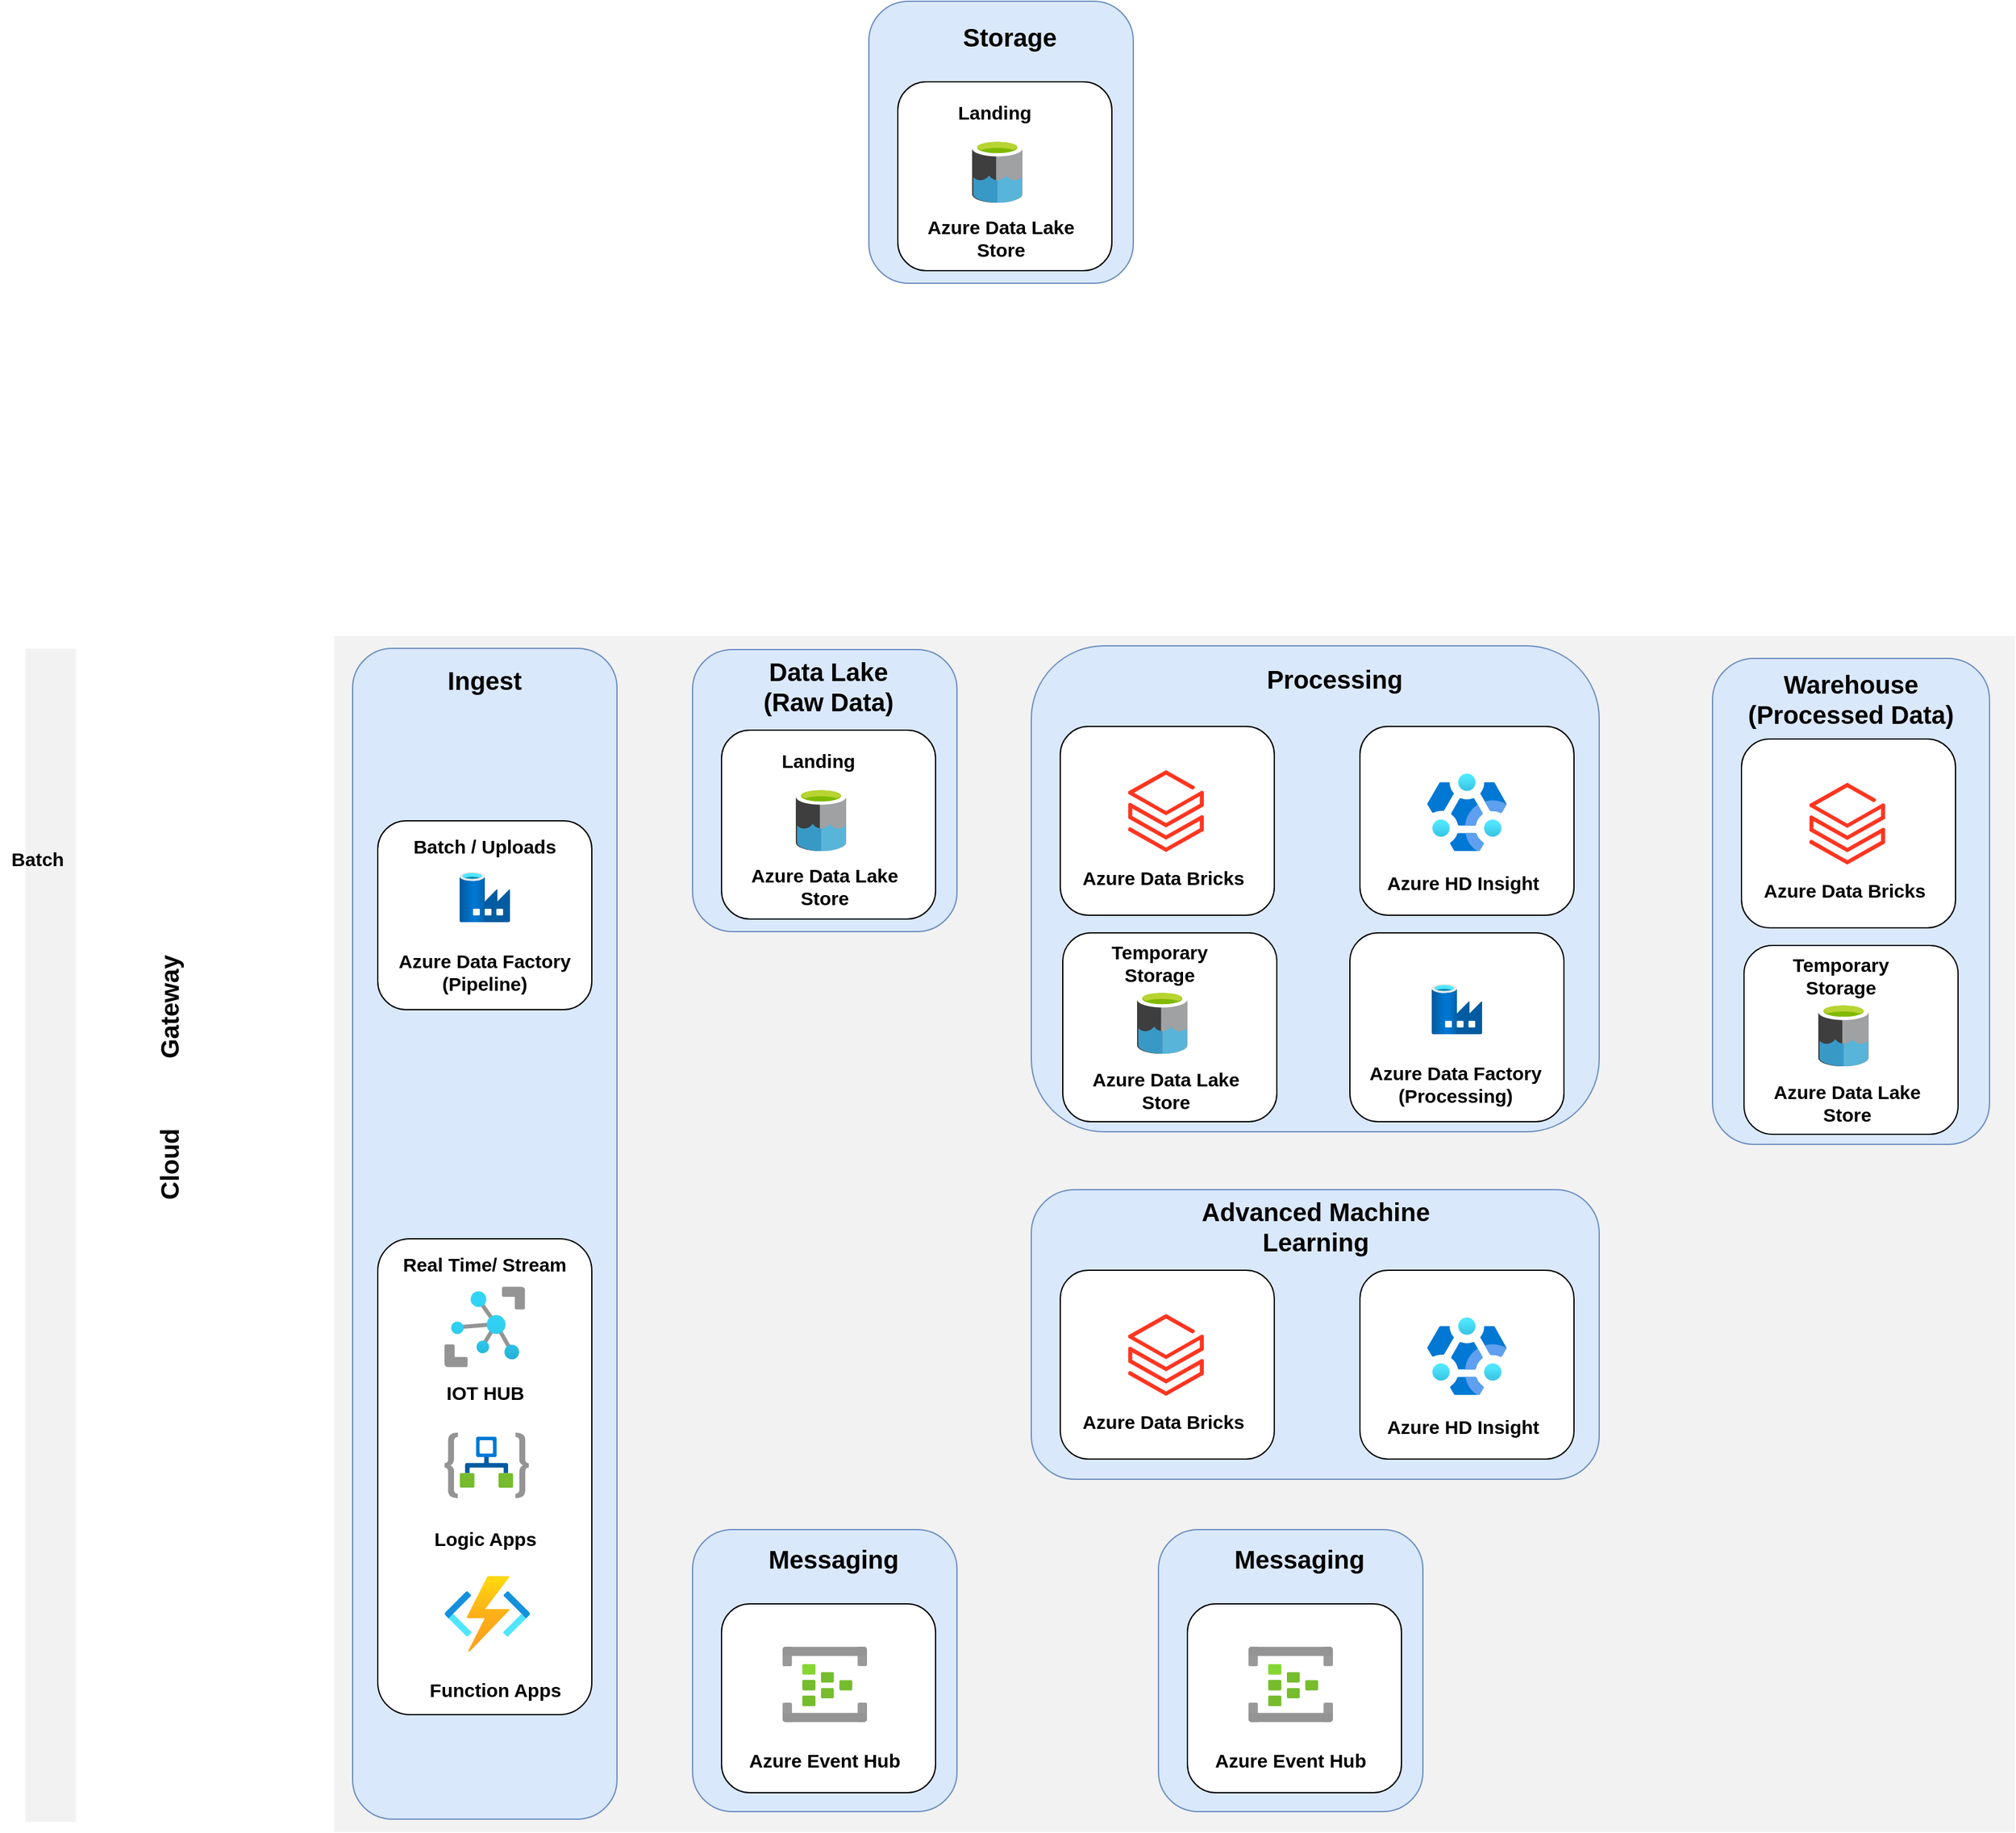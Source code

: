 <mxfile version="15.7.3" type="device"><diagram id="bWRJv7Sc2ITYajaDc3R6" name="Page-1"><mxGraphModel dx="2506" dy="2156" grid="1" gridSize="10" guides="1" tooltips="1" connect="1" arrows="1" fold="1" page="1" pageScale="1" pageWidth="850" pageHeight="1100" math="0" shadow="0"><root><mxCell id="0"/><mxCell id="1" parent="0"/><mxCell id="7p-zROJxYy3QNlr6s0Td-3" style="vsdxID=3;fillColor=#f2f2f2;gradientColor=none;shape=stencil(nZBLDoAgDERP0z3SIyjew0SURgSD+Lu9kMZoXLhwN9O+tukAlrNpJg1SzDH4QW/URgNYgZTkjA4UkwJUgGXng+6DX1zLfmoymdXo17xh5zmRJ6Q42BWCfc2oJfdAr+Yv+AP9Cb7OJ3H/2JG1HNGz/84klThPVCc=);strokeColor=none;strokeWidth=0;labelBackgroundColor=none;rounded=0;html=1;whiteSpace=wrap;" vertex="1" parent="1"><mxGeometry x="1295" y="520" width="1335" height="950" as="geometry"/></mxCell><mxCell id="7p-zROJxYy3QNlr6s0Td-46" value="" style="rounded=1;whiteSpace=wrap;html=1;fontSize=15;fillColor=#dae8fc;strokeColor=#6c8ebf;" vertex="1" parent="1"><mxGeometry x="1310" y="530" width="210" height="930" as="geometry"/></mxCell><mxCell id="7p-zROJxYy3QNlr6s0Td-2" style="vsdxID=3;fillColor=#f2f2f2;gradientColor=none;shape=stencil(nZBLDoAgDERP0z3SIyjew0SURgSD+Lu9kMZoXLhwN9O+tukAlrNpJg1SzDH4QW/URgNYgZTkjA4UkwJUgGXng+6DX1zLfmoymdXo17xh5zmRJ6Q42BWCfc2oJfdAr+Yv+AP9Cb7OJ3H/2JG1HNGz/84klThPVCc=);strokeColor=none;strokeWidth=0;labelBackgroundColor=none;rounded=0;html=1;whiteSpace=wrap;" vertex="1" parent="1"><mxGeometry x="1050" y="530" width="40" height="932" as="geometry"/></mxCell><mxCell id="7p-zROJxYy3QNlr6s0Td-5" value="&lt;font style=&quot;font-size: 15px&quot;&gt;&lt;b&gt;Batch&lt;/b&gt;&lt;/font&gt;" style="text;html=1;strokeColor=none;fillColor=none;align=center;verticalAlign=middle;whiteSpace=wrap;rounded=0;" vertex="1" parent="1"><mxGeometry x="1030" y="687.25" width="60" height="20" as="geometry"/></mxCell><mxCell id="7p-zROJxYy3QNlr6s0Td-7" value="&lt;font size=&quot;1&quot;&gt;&lt;b style=&quot;font-size: 20px&quot;&gt;Cloud&amp;nbsp; &amp;nbsp; &amp;nbsp; &amp;nbsp; &amp;nbsp; Gateway&lt;/b&gt;&lt;/font&gt;" style="text;html=1;strokeColor=none;fillColor=none;align=center;verticalAlign=middle;whiteSpace=wrap;rounded=0;rotation=270;" vertex="1" parent="1"><mxGeometry x="1060" y="861" width="207.5" height="20" as="geometry"/></mxCell><mxCell id="7p-zROJxYy3QNlr6s0Td-44" value="" style="group" vertex="1" connectable="0" parent="1"><mxGeometry x="1330" y="999" width="170" height="378" as="geometry"/></mxCell><mxCell id="7p-zROJxYy3QNlr6s0Td-34" value="" style="rounded=1;whiteSpace=wrap;html=1;fontSize=15;" vertex="1" parent="7p-zROJxYy3QNlr6s0Td-44"><mxGeometry width="170" height="378" as="geometry"/></mxCell><mxCell id="7p-zROJxYy3QNlr6s0Td-36" value="&lt;font style=&quot;font-size: 15px&quot;&gt;&lt;b&gt;IOT HUB&lt;/b&gt;&lt;/font&gt;" style="text;html=1;strokeColor=none;fillColor=none;align=center;verticalAlign=middle;whiteSpace=wrap;rounded=0;" vertex="1" parent="7p-zROJxYy3QNlr6s0Td-44"><mxGeometry x="38.75" y="112" width="92.5" height="20" as="geometry"/></mxCell><mxCell id="7p-zROJxYy3QNlr6s0Td-37" value="&lt;span style=&quot;font-size: 15px&quot;&gt;&lt;b&gt;Real Time/ Stream&lt;/b&gt;&lt;/span&gt;" style="text;html=1;strokeColor=none;fillColor=none;align=center;verticalAlign=middle;whiteSpace=wrap;rounded=0;" vertex="1" parent="7p-zROJxYy3QNlr6s0Td-44"><mxGeometry x="15" y="10" width="140" height="20" as="geometry"/></mxCell><mxCell id="7p-zROJxYy3QNlr6s0Td-38" value="&lt;span style=&quot;font-size: 15px&quot;&gt;&lt;b&gt;Logic Apps&lt;/b&gt;&lt;/span&gt;" style="text;html=1;strokeColor=none;fillColor=none;align=center;verticalAlign=middle;whiteSpace=wrap;rounded=0;" vertex="1" parent="7p-zROJxYy3QNlr6s0Td-44"><mxGeometry x="38.75" y="228" width="92.5" height="20" as="geometry"/></mxCell><mxCell id="7p-zROJxYy3QNlr6s0Td-39" value="" style="aspect=fixed;html=1;points=[];align=center;image;fontSize=12;image=img/lib/azure2/iot/IoT_Hub.svg;" vertex="1" parent="7p-zROJxYy3QNlr6s0Td-44"><mxGeometry x="53" y="38" width="64" height="64" as="geometry"/></mxCell><mxCell id="7p-zROJxYy3QNlr6s0Td-40" value="" style="aspect=fixed;html=1;points=[];align=center;image;fontSize=12;image=img/lib/azure2/iot/Logic_Apps.svg;" vertex="1" parent="7p-zROJxYy3QNlr6s0Td-44"><mxGeometry x="53" y="154" width="67" height="52" as="geometry"/></mxCell><mxCell id="7p-zROJxYy3QNlr6s0Td-41" value="" style="aspect=fixed;html=1;points=[];align=center;image;fontSize=12;image=img/lib/azure2/iot/Function_Apps.svg;" vertex="1" parent="7p-zROJxYy3QNlr6s0Td-44"><mxGeometry x="53" y="268" width="68" height="60" as="geometry"/></mxCell><mxCell id="7p-zROJxYy3QNlr6s0Td-42" value="&lt;font style=&quot;font-size: 15px&quot;&gt;&lt;b&gt;Function Apps&lt;/b&gt;&lt;/font&gt;" style="text;html=1;strokeColor=none;fillColor=none;align=center;verticalAlign=middle;whiteSpace=wrap;rounded=0;" vertex="1" parent="7p-zROJxYy3QNlr6s0Td-44"><mxGeometry x="38.75" y="348" width="109.25" height="20" as="geometry"/></mxCell><mxCell id="7p-zROJxYy3QNlr6s0Td-45" value="" style="group" vertex="1" connectable="0" parent="1"><mxGeometry x="1330" y="667" width="170" height="150" as="geometry"/></mxCell><mxCell id="7p-zROJxYy3QNlr6s0Td-8" value="" style="rounded=1;whiteSpace=wrap;html=1;fontSize=15;" vertex="1" parent="7p-zROJxYy3QNlr6s0Td-45"><mxGeometry width="170" height="150" as="geometry"/></mxCell><mxCell id="7p-zROJxYy3QNlr6s0Td-4" value="" style="aspect=fixed;html=1;points=[];align=center;image;fontSize=12;image=img/lib/azure2/databases/Data_Factory.svg;" vertex="1" parent="7p-zROJxYy3QNlr6s0Td-45"><mxGeometry x="65" y="40.5" width="40" height="40" as="geometry"/></mxCell><mxCell id="7p-zROJxYy3QNlr6s0Td-6" value="&lt;font style=&quot;font-size: 15px&quot;&gt;&lt;b&gt;Azure Data Factory (Pipeline)&lt;/b&gt;&lt;/font&gt;" style="text;html=1;strokeColor=none;fillColor=none;align=center;verticalAlign=middle;whiteSpace=wrap;rounded=0;" vertex="1" parent="7p-zROJxYy3QNlr6s0Td-45"><mxGeometry x="15" y="110" width="140" height="20" as="geometry"/></mxCell><mxCell id="7p-zROJxYy3QNlr6s0Td-31" value="&lt;span style=&quot;font-size: 15px&quot;&gt;&lt;b&gt;Batch / Uploads&lt;/b&gt;&lt;/span&gt;" style="text;html=1;strokeColor=none;fillColor=none;align=center;verticalAlign=middle;whiteSpace=wrap;rounded=0;" vertex="1" parent="7p-zROJxYy3QNlr6s0Td-45"><mxGeometry x="15" y="10" width="140" height="20" as="geometry"/></mxCell><mxCell id="7p-zROJxYy3QNlr6s0Td-47" value="&lt;font size=&quot;1&quot;&gt;&lt;b style=&quot;font-size: 20px&quot;&gt;Ingest&lt;/b&gt;&lt;/font&gt;" style="text;html=1;strokeColor=none;fillColor=none;align=center;verticalAlign=middle;whiteSpace=wrap;rounded=0;" vertex="1" parent="1"><mxGeometry x="1385" y="545" width="60" height="20" as="geometry"/></mxCell><mxCell id="7p-zROJxYy3QNlr6s0Td-88" value="" style="group" vertex="1" connectable="0" parent="1"><mxGeometry x="1740" y="80" width="190" height="164" as="geometry"/></mxCell><mxCell id="7p-zROJxYy3QNlr6s0Td-89" value="" style="rounded=1;whiteSpace=wrap;html=1;fontSize=15;fillColor=#dae8fc;strokeColor=#6c8ebf;" vertex="1" parent="7p-zROJxYy3QNlr6s0Td-88"><mxGeometry x="-20" y="-64" width="210" height="224" as="geometry"/></mxCell><mxCell id="7p-zROJxYy3QNlr6s0Td-90" value="" style="rounded=1;whiteSpace=wrap;html=1;fontSize=15;" vertex="1" parent="7p-zROJxYy3QNlr6s0Td-88"><mxGeometry x="3" width="170" height="150" as="geometry"/></mxCell><mxCell id="7p-zROJxYy3QNlr6s0Td-91" value="&lt;b&gt;&lt;font style=&quot;font-size: 15px&quot;&gt;Landing&lt;/font&gt;&lt;/b&gt;" style="text;html=1;strokeColor=none;fillColor=none;align=center;verticalAlign=middle;whiteSpace=wrap;rounded=0;" vertex="1" parent="7p-zROJxYy3QNlr6s0Td-88"><mxGeometry x="50" y="14" width="60" height="20" as="geometry"/></mxCell><mxCell id="7p-zROJxYy3QNlr6s0Td-92" style="vsdxID=11;fillColor=none;gradientColor=none;strokeColor=none;spacingTop=-3;spacingBottom=-3;spacingLeft=-3;spacingRight=-3;labelBackgroundColor=none;rounded=0;html=1;whiteSpace=wrap;" vertex="1" parent="7p-zROJxYy3QNlr6s0Td-88"><mxGeometry x="62" y="46.5" width="40" height="49.5" as="geometry"/></mxCell><mxCell id="7p-zROJxYy3QNlr6s0Td-93" style="vsdxID=12;fillColor=none;gradientColor=none;strokeColor=none;spacingTop=-3;spacingBottom=-3;spacingLeft=-3;spacingRight=-3;labelBackgroundColor=none;rounded=0;html=1;whiteSpace=wrap;" vertex="1" parent="7p-zROJxYy3QNlr6s0Td-92"><mxGeometry width="40.0" height="49.5" as="geometry"/></mxCell><mxCell id="7p-zROJxYy3QNlr6s0Td-94" style="vsdxID=13;fillColor=#3e3e3e;gradientColor=none;shape=stencil(nZHBDsIgDIafpteFUQ56nvM9FsccEWFhTOHthZRkc9GD3vp/fG2AAjbz2E0SOJu9szf5VL0fAU/AuTKjdMqnCrAFbAbr5NXZxfSUpy6bubrbR54QqI/lDs7iNp1J1Mp8FQ+iynGVL4ujsfW7XuIRKyYIBU5IiEoUFAuqWWkLuANxBz5ecbV/fM1/YirWXx2U1rSU7fl+CwnRBrF9AQ==);strokeColor=none;spacingTop=-3;spacingBottom=-3;spacingLeft=-3;spacingRight=-3;labelBackgroundColor=none;rounded=0;html=1;whiteSpace=wrap;" vertex="1" parent="7p-zROJxYy3QNlr6s0Td-93"><mxGeometry y="6.346" width="19.31" height="43.154" as="geometry"/></mxCell><mxCell id="7p-zROJxYy3QNlr6s0Td-95" style="vsdxID=14;fillColor=#a0a1a2;gradientColor=none;shape=stencil(nZHBDoMgDIafhiuBdjp3du49zMRJxsSgbvr2k5RkyoHDbu3f728oP8Ny7OpBMRDj5OxTfXQzdQyvDED3nXJ62iqGFcOytU49nJ37hvqh9qSvXvbtNyzkE94BYqVOCupvhBrd71DJszxF32dHmyWNs4yfMRjk0SEWiIQ1CBfgBQQGYyYIxYlDnninOB6VOOlPMPlNSXQrfkm02hgKcj+Pk9skSh2rLw==);strokeColor=none;spacingTop=-3;spacingBottom=-3;spacingLeft=-3;spacingRight=-3;labelBackgroundColor=none;rounded=0;html=1;whiteSpace=wrap;" vertex="1" parent="7p-zROJxYy3QNlr6s0Td-93"><mxGeometry x="19.31" y="6.346" width="20.69" height="43.154" as="geometry"/></mxCell><mxCell id="7p-zROJxYy3QNlr6s0Td-96" style="vsdxID=15;fillColor=#FFFFFF;gradientColor=none;shape=stencil(jVJdD4MgDPw1vBpsZ5jPzv0PM3GSOTGom/77QWqmsM+39nrl7kgZZn1ddJIB7wejL/KuyqFmeGAAqq2lUYOtGOYMs0obeTZ6bEvqu8IxXXXVN/fCRHsx524H+Ex9Qu2RuKfREDkO2QsgRJTuCJrgCYn9woJgbUJPhc/oEz7IAkRuuhVen1w0uC+5NYY+A/9JGuS0DkTqC1pol/qiP1J+FbSGk9gXDRKunw+vpjDkvE1pi/UQKtU0dEfbeXg4FqKjw/wB);strokeColor=none;spacingTop=-3;spacingBottom=-3;spacingLeft=-3;spacingRight=-3;labelBackgroundColor=none;rounded=0;html=1;whiteSpace=wrap;" vertex="1" parent="7p-zROJxYy3QNlr6s0Td-93"><mxGeometry width="40.0" height="12.692" as="geometry"/></mxCell><mxCell id="7p-zROJxYy3QNlr6s0Td-97" style="vsdxID=16;fillColor=#7fba00;gradientColor=none;shape=stencil(jVLRDoIwDPyavZLRRuc74n8YGbKIjAzQ8fduKZFtivGt1113d00ZFkNz7iUDPoxG3+RTVWPD8MgAVNdIo0ZXMSwZFrU28mr01FWE+7Nn+uquH/4HS3M5534G+Ex4R/BE3MtkiJyn7KUhRCYO1LLwbu3FwoJkzGKkwmeMCRuyABliLLx+uWjwWDI0hjED/0ma5HQOPA4FQ1Oxh62UPwXDtcUebLrFGT5NYcr5mtIV6yHUqm3pjsL39HBci44Oyxc=);strokeColor=none;spacingTop=-3;spacingBottom=-3;spacingLeft=-3;spacingRight=-3;labelBackgroundColor=none;rounded=0;html=1;whiteSpace=wrap;" vertex="1" parent="7p-zROJxYy3QNlr6s0Td-93"><mxGeometry x="4.138" y="1.269" width="31.724" height="8.885" as="geometry"/></mxCell><mxCell id="7p-zROJxYy3QNlr6s0Td-98" style="vsdxID=17;fillColor=#b8d432;gradientColor=none;shape=stencil(jVPLEsIgDPwargwkFdpz1f9wtNqO1TpYX39vaxh5afUWlk02GwjD8lyvThUDce5Nt69uzaavGc4ZQHOsK9P0Q8RwwbDcdqbame5y3ND5tBqZY3TormOFO+XlBVd6zALxIEQK8Tovib6+GOJLui4UR7QJ8l1DZATdISwiHhbQimtpORhzLKAkV9mUtsuwAGgeCWvt/FhIhLKzSHXSLUDiVoSCkU+vIwwJ/5qMLOoZx8hjFkr643+P1rWNfz2rLNJnzXiBoTJiMl2/vy8TdpQv4kr99Jx7jiDtD9Pf/Nn3ELhV2DZtS5vk38erM0C0drh4Ag==);strokeColor=none;spacingTop=-3;spacingBottom=-3;spacingLeft=-3;spacingRight=-3;labelBackgroundColor=none;rounded=0;html=1;whiteSpace=wrap;" vertex="1" parent="7p-zROJxYy3QNlr6s0Td-93"><mxGeometry x="4.138" y="1.269" width="31.724" height="6.346" as="geometry"/></mxCell><mxCell id="7p-zROJxYy3QNlr6s0Td-99" style="vsdxID=18;fillColor=none;gradientColor=none;strokeColor=none;spacingTop=-3;spacingBottom=-3;spacingLeft=-3;spacingRight=-3;labelBackgroundColor=none;rounded=0;html=1;whiteSpace=wrap;" vertex="1" parent="7p-zROJxYy3QNlr6s0Td-92"><mxGeometry x="1" y="27.923" width="40.0" height="21.577" as="geometry"/></mxCell><mxCell id="7p-zROJxYy3QNlr6s0Td-100" style="vsdxID=19;fillColor=#3999c6;gradientColor=none;shape=stencil(nVPbbsMgDP0aXi1jbuG56/6jWtMFLUsqmm7Z34/IVA1oSqS9mcOxj40PQh1u3enaCsLbFMeP9jucp06oF0EUhq6NYUqRUEehDpcxtu9xvA9nPl9PC3OJPsevpcLMeRJxySH8Kc+vTO7DsEV2gGZNf7tHLi6Z0GjwJqfIOgdnYsgRoM4seiiBzNCsGLIaDGVWhnBL21jwvtJeVc1CWoOlSnvVYRYiD8aV2ruzJ4LT+7ODUZU8gS/VsVQ2j7n+3FG5IduAtVtdYtlhY8DJ3Rfy6Tmq7Tytof5jpJKcgqdfL6Hv2e7r+9rfCeK/oY6/);strokeColor=none;spacingTop=-3;spacingBottom=-3;spacingLeft=-3;spacingRight=-3;labelBackgroundColor=none;rounded=0;html=1;whiteSpace=wrap;" vertex="1" parent="7p-zROJxYy3QNlr6s0Td-99"><mxGeometry width="19.31" height="21.577" as="geometry"/></mxCell><mxCell id="7p-zROJxYy3QNlr6s0Td-101" style="vsdxID=20;fillColor=#3999c6;gradientColor=none;shape=stencil(tZFBDsMgDARf47uxn5Cm/4gaUlAJRA5p098X5ENLrlVuu+wYWWvgbnXDYoFwzZIe9uXH7IAvQOSjs+JzUcA9cDclsXdJWxzVL0Mlq5rTs/6w6xzWCcK3OoPqr4oGH09Ab5voBqaFTUvjTm1Ox5zbnP9drIhvTZMPQVv+zY+1lic9Cfcf);strokeColor=none;spacingTop=-3;spacingBottom=-3;spacingLeft=-3;spacingRight=-3;labelBackgroundColor=none;rounded=0;html=1;whiteSpace=wrap;" vertex="1" parent="7p-zROJxYy3QNlr6s0Td-99"><mxGeometry x="19.31" y="21.577" as="geometry"/></mxCell><mxCell id="7p-zROJxYy3QNlr6s0Td-102" style="vsdxID=21;fillColor=#59b4d9;gradientColor=none;shape=stencil(lZFhDsIgDIVP078LtMk8wJz3WBwTIsLCmM7bC+mMk0Sj//r6vjblAdRMuhsVoJhi8Gd1M33UQHtANE6rYGKqgFqgZvBBnYKfXc967DKZq4u/5g0Lz4k8geLOSgrWB0atcRv0aX6Aj3PgxZLtuq7q3Togiw0LcoOoIloZLBl6v5B+OPGP13xFU/EKbDDWct5bvww4tfhzqH0A);strokeColor=none;spacingTop=-3;spacingBottom=-3;spacingLeft=-3;spacingRight=-3;labelBackgroundColor=none;rounded=0;html=1;whiteSpace=wrap;" vertex="1" parent="7p-zROJxYy3QNlr6s0Td-99"><mxGeometry x="19.31" y="21.577" height="1.269" as="geometry"/></mxCell><mxCell id="7p-zROJxYy3QNlr6s0Td-103" style="vsdxID=22;fillColor=#59b4d9;gradientColor=none;shape=stencil(nVNdb4MwDPw1ebWcOAnhuR//o1rpiEahSunG/v1gDgVStUJ9M8ddzj7ZgjbX8nAphMJrG5qv4scf21LQVijl67IIvu0rQTtBm1MTis/Q3Oojf18OA3Oozs338ELHOpuD04NK4S8jMgM0/8ieBR+3wArJBGMAKUpkqsFOMaQluEiKiESQ0aojhkgD5ZEVIXxlrTIwMrGevToaaXAy8bZg8qU3Ln0fxq58PcsJlxkhvkldE2ZUTPOMwDiNM5DJ5TQTJwLWgbXPm5z4sQ8w9KrPXN0DvPepQCfJOwWYJj9bDXrcuXXpr9jSvph2/OSrik9k/j+9iR7ie6LdHw==);strokeColor=none;spacingTop=-3;spacingBottom=-3;spacingLeft=-3;spacingRight=-3;labelBackgroundColor=none;rounded=0;html=1;whiteSpace=wrap;" vertex="1" parent="7p-zROJxYy3QNlr6s0Td-99"><mxGeometry x="19.31" width="19.31" height="21.577" as="geometry"/></mxCell><mxCell id="7p-zROJxYy3QNlr6s0Td-104" style="vsdxID=23;fillColor=#59b4d9;gradientColor=none;shape=stencil(pZJRDsIgDIZPwzvQeII577E4JkSEhTHdbj9IY2AEl6hvLf9X+lNKoJlkNwrC6eSdvYuX6r0kcCacKyOFUz5EBFoCzWCduDk7mx7zsYtkjB72GW9YsO5EYwmnK6aYXZC8zg5RVrAsh+nCC5nvZShkqLTSymSm9p4Y/crVG//oKwFQHKxQ7bg3l+gf4MOXJLg+4KT/PeGjbw9B2pZBaY3LluvldoUj3ExoNw==);strokeColor=none;spacingTop=-3;spacingBottom=-3;spacingLeft=-3;spacingRight=-3;labelBackgroundColor=none;rounded=0;html=1;whiteSpace=wrap;" vertex="1" parent="7p-zROJxYy3QNlr6s0Td-99"><mxGeometry x="19.31" y="2.538" height="17.769" as="geometry"/></mxCell><mxCell id="7p-zROJxYy3QNlr6s0Td-105" value="&lt;font style=&quot;font-size: 15px&quot;&gt;&lt;b&gt;Azure Data Lake Store&lt;/b&gt;&lt;/font&gt;" style="text;html=1;strokeColor=none;fillColor=none;align=center;verticalAlign=middle;whiteSpace=wrap;rounded=0;" vertex="1" parent="7p-zROJxYy3QNlr6s0Td-88"><mxGeometry x="5" y="114" width="160" height="20" as="geometry"/></mxCell><mxCell id="7p-zROJxYy3QNlr6s0Td-106" value="&lt;font size=&quot;1&quot;&gt;&lt;b style=&quot;font-size: 20px&quot;&gt;Storage&lt;/b&gt;&lt;/font&gt;" style="text;html=1;strokeColor=none;fillColor=none;align=center;verticalAlign=middle;whiteSpace=wrap;rounded=0;" vertex="1" parent="7p-zROJxYy3QNlr6s0Td-88"><mxGeometry x="62" y="-46" width="60" height="20" as="geometry"/></mxCell><mxCell id="7p-zROJxYy3QNlr6s0Td-126" value="" style="group" vertex="1" connectable="0" parent="1"><mxGeometry x="1580" y="1230" width="210" height="224" as="geometry"/></mxCell><mxCell id="7p-zROJxYy3QNlr6s0Td-69" value="" style="rounded=1;whiteSpace=wrap;html=1;fontSize=15;fillColor=#dae8fc;strokeColor=#6c8ebf;" vertex="1" parent="7p-zROJxYy3QNlr6s0Td-126"><mxGeometry width="210" height="224" as="geometry"/></mxCell><mxCell id="7p-zROJxYy3QNlr6s0Td-70" value="" style="rounded=1;whiteSpace=wrap;html=1;fontSize=15;" vertex="1" parent="7p-zROJxYy3QNlr6s0Td-126"><mxGeometry x="23" y="59" width="170" height="150" as="geometry"/></mxCell><mxCell id="7p-zROJxYy3QNlr6s0Td-85" value="&lt;font style=&quot;font-size: 15px&quot;&gt;&lt;b&gt;Azure Event Hub&lt;/b&gt;&lt;/font&gt;" style="text;html=1;strokeColor=none;fillColor=none;align=center;verticalAlign=middle;whiteSpace=wrap;rounded=0;" vertex="1" parent="7p-zROJxYy3QNlr6s0Td-126"><mxGeometry x="25" y="173" width="160" height="20" as="geometry"/></mxCell><mxCell id="7p-zROJxYy3QNlr6s0Td-86" value="&lt;font size=&quot;1&quot;&gt;&lt;b style=&quot;font-size: 20px&quot;&gt;Messaging&lt;/b&gt;&lt;/font&gt;" style="text;html=1;strokeColor=none;fillColor=none;align=center;verticalAlign=middle;whiteSpace=wrap;rounded=0;" vertex="1" parent="7p-zROJxYy3QNlr6s0Td-126"><mxGeometry x="82" y="13" width="60" height="20" as="geometry"/></mxCell><mxCell id="7p-zROJxYy3QNlr6s0Td-87" value="" style="aspect=fixed;html=1;points=[];align=center;image;fontSize=12;image=img/lib/azure2/analytics/Event_Hubs.svg;" vertex="1" parent="7p-zROJxYy3QNlr6s0Td-126"><mxGeometry x="71.5" y="93" width="67" height="60" as="geometry"/></mxCell><mxCell id="7p-zROJxYy3QNlr6s0Td-190" value="" style="group" vertex="1" connectable="0" parent="1"><mxGeometry x="1950" y="1230" width="210" height="224" as="geometry"/></mxCell><mxCell id="7p-zROJxYy3QNlr6s0Td-191" value="" style="rounded=1;whiteSpace=wrap;html=1;fontSize=15;fillColor=#dae8fc;strokeColor=#6c8ebf;" vertex="1" parent="7p-zROJxYy3QNlr6s0Td-190"><mxGeometry width="210" height="224" as="geometry"/></mxCell><mxCell id="7p-zROJxYy3QNlr6s0Td-192" value="" style="rounded=1;whiteSpace=wrap;html=1;fontSize=15;" vertex="1" parent="7p-zROJxYy3QNlr6s0Td-190"><mxGeometry x="23" y="59" width="170" height="150" as="geometry"/></mxCell><mxCell id="7p-zROJxYy3QNlr6s0Td-193" value="&lt;font style=&quot;font-size: 15px&quot;&gt;&lt;b&gt;Azure Event Hub&lt;/b&gt;&lt;/font&gt;" style="text;html=1;strokeColor=none;fillColor=none;align=center;verticalAlign=middle;whiteSpace=wrap;rounded=0;" vertex="1" parent="7p-zROJxYy3QNlr6s0Td-190"><mxGeometry x="25" y="173" width="160" height="20" as="geometry"/></mxCell><mxCell id="7p-zROJxYy3QNlr6s0Td-194" value="&lt;font size=&quot;1&quot;&gt;&lt;b style=&quot;font-size: 20px&quot;&gt;Messaging&lt;/b&gt;&lt;/font&gt;" style="text;html=1;strokeColor=none;fillColor=none;align=center;verticalAlign=middle;whiteSpace=wrap;rounded=0;" vertex="1" parent="7p-zROJxYy3QNlr6s0Td-190"><mxGeometry x="82" y="13" width="60" height="20" as="geometry"/></mxCell><mxCell id="7p-zROJxYy3QNlr6s0Td-195" value="" style="aspect=fixed;html=1;points=[];align=center;image;fontSize=12;image=img/lib/azure2/analytics/Event_Hubs.svg;" vertex="1" parent="7p-zROJxYy3QNlr6s0Td-190"><mxGeometry x="71.5" y="93" width="67" height="60" as="geometry"/></mxCell><mxCell id="7p-zROJxYy3QNlr6s0Td-224" value="" style="group" vertex="1" connectable="0" parent="1"><mxGeometry x="1849" y="960" width="451" height="230" as="geometry"/></mxCell><mxCell id="7p-zROJxYy3QNlr6s0Td-196" value="" style="rounded=1;whiteSpace=wrap;html=1;fontSize=15;fillColor=#dae8fc;strokeColor=#6c8ebf;" vertex="1" parent="7p-zROJxYy3QNlr6s0Td-224"><mxGeometry width="451" height="230" as="geometry"/></mxCell><mxCell id="7p-zROJxYy3QNlr6s0Td-197" value="" style="rounded=1;whiteSpace=wrap;html=1;fontSize=15;" vertex="1" parent="7p-zROJxYy3QNlr6s0Td-224"><mxGeometry x="23" y="64" width="170" height="150" as="geometry"/></mxCell><mxCell id="7p-zROJxYy3QNlr6s0Td-198" value="&lt;font style=&quot;font-size: 15px&quot;&gt;&lt;b&gt;Azure Data Bricks&lt;/b&gt;&lt;/font&gt;" style="text;html=1;strokeColor=none;fillColor=none;align=center;verticalAlign=middle;whiteSpace=wrap;rounded=0;" vertex="1" parent="7p-zROJxYy3QNlr6s0Td-224"><mxGeometry x="25" y="174" width="160" height="20" as="geometry"/></mxCell><mxCell id="7p-zROJxYy3QNlr6s0Td-199" value="&lt;font size=&quot;1&quot;&gt;&lt;b style=&quot;font-size: 20px&quot;&gt;Advanced Machine Learning&lt;/b&gt;&lt;/font&gt;" style="text;html=1;strokeColor=none;fillColor=none;align=center;verticalAlign=middle;whiteSpace=wrap;rounded=0;" vertex="1" parent="7p-zROJxYy3QNlr6s0Td-224"><mxGeometry x="110.75" y="19" width="229.5" height="20" as="geometry"/></mxCell><mxCell id="7p-zROJxYy3QNlr6s0Td-200" value="" style="rounded=1;whiteSpace=wrap;html=1;fontSize=15;" vertex="1" parent="7p-zROJxYy3QNlr6s0Td-224"><mxGeometry x="261" y="64" width="170" height="150" as="geometry"/></mxCell><mxCell id="7p-zROJxYy3QNlr6s0Td-201" value="&lt;font style=&quot;font-size: 15px&quot;&gt;&lt;b&gt;Azure HD Insight&lt;/b&gt;&lt;/font&gt;" style="text;html=1;strokeColor=none;fillColor=none;align=center;verticalAlign=middle;whiteSpace=wrap;rounded=0;" vertex="1" parent="7p-zROJxYy3QNlr6s0Td-224"><mxGeometry x="263" y="178" width="160" height="20" as="geometry"/></mxCell><mxCell id="7p-zROJxYy3QNlr6s0Td-218" value="" style="aspect=fixed;html=1;points=[];align=center;image;fontSize=12;image=img/lib/azure2/analytics/Azure_Databricks.svg;" vertex="1" parent="7p-zROJxYy3QNlr6s0Td-224"><mxGeometry x="77" y="97.25" width="60" height="68" as="geometry"/></mxCell><mxCell id="7p-zROJxYy3QNlr6s0Td-219" value="" style="aspect=fixed;html=1;points=[];align=center;image;fontSize=12;image=img/lib/azure2/analytics/HD_Insight_Clusters.svg;" vertex="1" parent="7p-zROJxYy3QNlr6s0Td-224"><mxGeometry x="314.5" y="101.25" width="63" height="62" as="geometry"/></mxCell><mxCell id="7p-zROJxYy3QNlr6s0Td-235" value="" style="group" vertex="1" connectable="0" parent="1"><mxGeometry x="1849" y="528" width="451" height="386" as="geometry"/></mxCell><mxCell id="7p-zROJxYy3QNlr6s0Td-108" value="" style="rounded=1;whiteSpace=wrap;html=1;fontSize=15;fillColor=#dae8fc;strokeColor=#6c8ebf;" vertex="1" parent="7p-zROJxYy3QNlr6s0Td-235"><mxGeometry width="451" height="386" as="geometry"/></mxCell><mxCell id="7p-zROJxYy3QNlr6s0Td-109" value="" style="rounded=1;whiteSpace=wrap;html=1;fontSize=15;" vertex="1" parent="7p-zROJxYy3QNlr6s0Td-235"><mxGeometry x="23" y="64" width="170" height="150" as="geometry"/></mxCell><mxCell id="7p-zROJxYy3QNlr6s0Td-124" value="&lt;font style=&quot;font-size: 15px&quot;&gt;&lt;b&gt;Azure Data Bricks&lt;/b&gt;&lt;/font&gt;" style="text;html=1;strokeColor=none;fillColor=none;align=center;verticalAlign=middle;whiteSpace=wrap;rounded=0;" vertex="1" parent="7p-zROJxYy3QNlr6s0Td-235"><mxGeometry x="25" y="174" width="160" height="20" as="geometry"/></mxCell><mxCell id="7p-zROJxYy3QNlr6s0Td-125" value="&lt;font size=&quot;1&quot;&gt;&lt;b style=&quot;font-size: 20px&quot;&gt;Processing&lt;/b&gt;&lt;/font&gt;" style="text;html=1;strokeColor=none;fillColor=none;align=center;verticalAlign=middle;whiteSpace=wrap;rounded=0;" vertex="1" parent="7p-zROJxYy3QNlr6s0Td-235"><mxGeometry x="210.5" y="16" width="60" height="20" as="geometry"/></mxCell><mxCell id="7p-zROJxYy3QNlr6s0Td-128" value="" style="rounded=1;whiteSpace=wrap;html=1;fontSize=15;" vertex="1" parent="7p-zROJxYy3QNlr6s0Td-235"><mxGeometry x="261" y="64" width="170" height="150" as="geometry"/></mxCell><mxCell id="7p-zROJxYy3QNlr6s0Td-143" value="&lt;font style=&quot;font-size: 15px&quot;&gt;&lt;b&gt;Azure HD Insight&lt;/b&gt;&lt;/font&gt;" style="text;html=1;strokeColor=none;fillColor=none;align=center;verticalAlign=middle;whiteSpace=wrap;rounded=0;" vertex="1" parent="7p-zROJxYy3QNlr6s0Td-235"><mxGeometry x="263" y="178" width="160" height="20" as="geometry"/></mxCell><mxCell id="7p-zROJxYy3QNlr6s0Td-160" value="" style="rounded=1;whiteSpace=wrap;html=1;fontSize=15;" vertex="1" parent="7p-zROJxYy3QNlr6s0Td-235"><mxGeometry x="25" y="228" width="170" height="150" as="geometry"/></mxCell><mxCell id="7p-zROJxYy3QNlr6s0Td-161" value="&lt;b&gt;&lt;font style=&quot;font-size: 15px&quot;&gt;Temporary Storage&lt;/font&gt;&lt;/b&gt;" style="text;html=1;strokeColor=none;fillColor=none;align=center;verticalAlign=middle;whiteSpace=wrap;rounded=0;" vertex="1" parent="7p-zROJxYy3QNlr6s0Td-235"><mxGeometry x="72" y="242" width="60" height="20" as="geometry"/></mxCell><mxCell id="7p-zROJxYy3QNlr6s0Td-162" style="vsdxID=11;fillColor=none;gradientColor=none;strokeColor=none;spacingTop=-3;spacingBottom=-3;spacingLeft=-3;spacingRight=-3;labelBackgroundColor=none;rounded=0;html=1;whiteSpace=wrap;" vertex="1" parent="7p-zROJxYy3QNlr6s0Td-235"><mxGeometry x="84" y="274.5" width="40" height="49.5" as="geometry"/></mxCell><mxCell id="7p-zROJxYy3QNlr6s0Td-163" style="vsdxID=12;fillColor=none;gradientColor=none;strokeColor=none;spacingTop=-3;spacingBottom=-3;spacingLeft=-3;spacingRight=-3;labelBackgroundColor=none;rounded=0;html=1;whiteSpace=wrap;" vertex="1" parent="7p-zROJxYy3QNlr6s0Td-162"><mxGeometry width="40.0" height="49.5" as="geometry"/></mxCell><mxCell id="7p-zROJxYy3QNlr6s0Td-164" style="vsdxID=13;fillColor=#3e3e3e;gradientColor=none;shape=stencil(nZHBDsIgDIafpteFUQ56nvM9FsccEWFhTOHthZRkc9GD3vp/fG2AAjbz2E0SOJu9szf5VL0fAU/AuTKjdMqnCrAFbAbr5NXZxfSUpy6bubrbR54QqI/lDs7iNp1J1Mp8FQ+iynGVL4ujsfW7XuIRKyYIBU5IiEoUFAuqWWkLuANxBz5ecbV/fM1/YirWXx2U1rSU7fl+CwnRBrF9AQ==);strokeColor=none;spacingTop=-3;spacingBottom=-3;spacingLeft=-3;spacingRight=-3;labelBackgroundColor=none;rounded=0;html=1;whiteSpace=wrap;" vertex="1" parent="7p-zROJxYy3QNlr6s0Td-163"><mxGeometry y="6.346" width="19.31" height="43.154" as="geometry"/></mxCell><mxCell id="7p-zROJxYy3QNlr6s0Td-165" style="vsdxID=14;fillColor=#a0a1a2;gradientColor=none;shape=stencil(nZHBDoMgDIafhiuBdjp3du49zMRJxsSgbvr2k5RkyoHDbu3f728oP8Ny7OpBMRDj5OxTfXQzdQyvDED3nXJ62iqGFcOytU49nJ37hvqh9qSvXvbtNyzkE94BYqVOCupvhBrd71DJszxF32dHmyWNs4yfMRjk0SEWiIQ1CBfgBQQGYyYIxYlDnninOB6VOOlPMPlNSXQrfkm02hgKcj+Pk9skSh2rLw==);strokeColor=none;spacingTop=-3;spacingBottom=-3;spacingLeft=-3;spacingRight=-3;labelBackgroundColor=none;rounded=0;html=1;whiteSpace=wrap;" vertex="1" parent="7p-zROJxYy3QNlr6s0Td-163"><mxGeometry x="19.31" y="6.346" width="20.69" height="43.154" as="geometry"/></mxCell><mxCell id="7p-zROJxYy3QNlr6s0Td-166" style="vsdxID=15;fillColor=#FFFFFF;gradientColor=none;shape=stencil(jVJdD4MgDPw1vBpsZ5jPzv0PM3GSOTGom/77QWqmsM+39nrl7kgZZn1ddJIB7wejL/KuyqFmeGAAqq2lUYOtGOYMs0obeTZ6bEvqu8IxXXXVN/fCRHsx524H+Ex9Qu2RuKfREDkO2QsgRJTuCJrgCYn9woJgbUJPhc/oEz7IAkRuuhVen1w0uC+5NYY+A/9JGuS0DkTqC1pol/qiP1J+FbSGk9gXDRKunw+vpjDkvE1pi/UQKtU0dEfbeXg4FqKjw/wB);strokeColor=none;spacingTop=-3;spacingBottom=-3;spacingLeft=-3;spacingRight=-3;labelBackgroundColor=none;rounded=0;html=1;whiteSpace=wrap;" vertex="1" parent="7p-zROJxYy3QNlr6s0Td-163"><mxGeometry width="40.0" height="12.692" as="geometry"/></mxCell><mxCell id="7p-zROJxYy3QNlr6s0Td-167" style="vsdxID=16;fillColor=#7fba00;gradientColor=none;shape=stencil(jVLRDoIwDPyavZLRRuc74n8YGbKIjAzQ8fduKZFtivGt1113d00ZFkNz7iUDPoxG3+RTVWPD8MgAVNdIo0ZXMSwZFrU28mr01FWE+7Nn+uquH/4HS3M5534G+Ex4R/BE3MtkiJyn7KUhRCYO1LLwbu3FwoJkzGKkwmeMCRuyABliLLx+uWjwWDI0hjED/0ma5HQOPA4FQ1Oxh62UPwXDtcUebLrFGT5NYcr5mtIV6yHUqm3pjsL39HBci44Oyxc=);strokeColor=none;spacingTop=-3;spacingBottom=-3;spacingLeft=-3;spacingRight=-3;labelBackgroundColor=none;rounded=0;html=1;whiteSpace=wrap;" vertex="1" parent="7p-zROJxYy3QNlr6s0Td-163"><mxGeometry x="4.138" y="1.269" width="31.724" height="8.885" as="geometry"/></mxCell><mxCell id="7p-zROJxYy3QNlr6s0Td-168" style="vsdxID=17;fillColor=#b8d432;gradientColor=none;shape=stencil(jVPLEsIgDPwargwkFdpz1f9wtNqO1TpYX39vaxh5afUWlk02GwjD8lyvThUDce5Nt69uzaavGc4ZQHOsK9P0Q8RwwbDcdqbame5y3ND5tBqZY3TormOFO+XlBVd6zALxIEQK8Tovib6+GOJLui4UR7QJ8l1DZATdISwiHhbQimtpORhzLKAkV9mUtsuwAGgeCWvt/FhIhLKzSHXSLUDiVoSCkU+vIwwJ/5qMLOoZx8hjFkr643+P1rWNfz2rLNJnzXiBoTJiMl2/vy8TdpQv4kr99Jx7jiDtD9Pf/Nn3ELhV2DZtS5vk38erM0C0drh4Ag==);strokeColor=none;spacingTop=-3;spacingBottom=-3;spacingLeft=-3;spacingRight=-3;labelBackgroundColor=none;rounded=0;html=1;whiteSpace=wrap;" vertex="1" parent="7p-zROJxYy3QNlr6s0Td-163"><mxGeometry x="4.138" y="1.269" width="31.724" height="6.346" as="geometry"/></mxCell><mxCell id="7p-zROJxYy3QNlr6s0Td-169" style="vsdxID=18;fillColor=none;gradientColor=none;strokeColor=none;spacingTop=-3;spacingBottom=-3;spacingLeft=-3;spacingRight=-3;labelBackgroundColor=none;rounded=0;html=1;whiteSpace=wrap;" vertex="1" parent="7p-zROJxYy3QNlr6s0Td-162"><mxGeometry x="1" y="27.923" width="40.0" height="21.577" as="geometry"/></mxCell><mxCell id="7p-zROJxYy3QNlr6s0Td-170" style="vsdxID=19;fillColor=#3999c6;gradientColor=none;shape=stencil(nVPbbsMgDP0aXi1jbuG56/6jWtMFLUsqmm7Z34/IVA1oSqS9mcOxj40PQh1u3enaCsLbFMeP9jucp06oF0EUhq6NYUqRUEehDpcxtu9xvA9nPl9PC3OJPsevpcLMeRJxySH8Kc+vTO7DsEV2gGZNf7tHLi6Z0GjwJqfIOgdnYsgRoM4seiiBzNCsGLIaDGVWhnBL21jwvtJeVc1CWoOlSnvVYRYiD8aV2ruzJ4LT+7ODUZU8gS/VsVQ2j7n+3FG5IduAtVtdYtlhY8DJ3Rfy6Tmq7Tytof5jpJKcgqdfL6Hv2e7r+9rfCeK/oY6/);strokeColor=none;spacingTop=-3;spacingBottom=-3;spacingLeft=-3;spacingRight=-3;labelBackgroundColor=none;rounded=0;html=1;whiteSpace=wrap;" vertex="1" parent="7p-zROJxYy3QNlr6s0Td-169"><mxGeometry width="19.31" height="21.577" as="geometry"/></mxCell><mxCell id="7p-zROJxYy3QNlr6s0Td-171" style="vsdxID=20;fillColor=#3999c6;gradientColor=none;shape=stencil(tZFBDsMgDARf47uxn5Cm/4gaUlAJRA5p098X5ENLrlVuu+wYWWvgbnXDYoFwzZIe9uXH7IAvQOSjs+JzUcA9cDclsXdJWxzVL0Mlq5rTs/6w6xzWCcK3OoPqr4oGH09Ab5voBqaFTUvjTm1Ox5zbnP9drIhvTZMPQVv+zY+1lic9Cfcf);strokeColor=none;spacingTop=-3;spacingBottom=-3;spacingLeft=-3;spacingRight=-3;labelBackgroundColor=none;rounded=0;html=1;whiteSpace=wrap;" vertex="1" parent="7p-zROJxYy3QNlr6s0Td-169"><mxGeometry x="19.31" y="21.577" as="geometry"/></mxCell><mxCell id="7p-zROJxYy3QNlr6s0Td-172" style="vsdxID=21;fillColor=#59b4d9;gradientColor=none;shape=stencil(lZFhDsIgDIVP078LtMk8wJz3WBwTIsLCmM7bC+mMk0Sj//r6vjblAdRMuhsVoJhi8Gd1M33UQHtANE6rYGKqgFqgZvBBnYKfXc967DKZq4u/5g0Lz4k8geLOSgrWB0atcRv0aX6Aj3PgxZLtuq7q3Togiw0LcoOoIloZLBl6v5B+OPGP13xFU/EKbDDWct5bvww4tfhzqH0A);strokeColor=none;spacingTop=-3;spacingBottom=-3;spacingLeft=-3;spacingRight=-3;labelBackgroundColor=none;rounded=0;html=1;whiteSpace=wrap;" vertex="1" parent="7p-zROJxYy3QNlr6s0Td-169"><mxGeometry x="19.31" y="21.577" height="1.269" as="geometry"/></mxCell><mxCell id="7p-zROJxYy3QNlr6s0Td-173" style="vsdxID=22;fillColor=#59b4d9;gradientColor=none;shape=stencil(nVNdb4MwDPw1ebWcOAnhuR//o1rpiEahSunG/v1gDgVStUJ9M8ddzj7ZgjbX8nAphMJrG5qv4scf21LQVijl67IIvu0rQTtBm1MTis/Q3Oojf18OA3Oozs338ELHOpuD04NK4S8jMgM0/8ieBR+3wArJBGMAKUpkqsFOMaQluEiKiESQ0aojhkgD5ZEVIXxlrTIwMrGevToaaXAy8bZg8qU3Ln0fxq58PcsJlxkhvkldE2ZUTPOMwDiNM5DJ5TQTJwLWgbXPm5z4sQ8w9KrPXN0DvPepQCfJOwWYJj9bDXrcuXXpr9jSvph2/OSrik9k/j+9iR7ie6LdHw==);strokeColor=none;spacingTop=-3;spacingBottom=-3;spacingLeft=-3;spacingRight=-3;labelBackgroundColor=none;rounded=0;html=1;whiteSpace=wrap;" vertex="1" parent="7p-zROJxYy3QNlr6s0Td-169"><mxGeometry x="19.31" width="19.31" height="21.577" as="geometry"/></mxCell><mxCell id="7p-zROJxYy3QNlr6s0Td-174" style="vsdxID=23;fillColor=#59b4d9;gradientColor=none;shape=stencil(pZJRDsIgDIZPwzvQeII577E4JkSEhTHdbj9IY2AEl6hvLf9X+lNKoJlkNwrC6eSdvYuX6r0kcCacKyOFUz5EBFoCzWCduDk7mx7zsYtkjB72GW9YsO5EYwmnK6aYXZC8zg5RVrAsh+nCC5nvZShkqLTSymSm9p4Y/crVG//oKwFQHKxQ7bg3l+gf4MOXJLg+4KT/PeGjbw9B2pZBaY3LluvldoUj3ExoNw==);strokeColor=none;spacingTop=-3;spacingBottom=-3;spacingLeft=-3;spacingRight=-3;labelBackgroundColor=none;rounded=0;html=1;whiteSpace=wrap;" vertex="1" parent="7p-zROJxYy3QNlr6s0Td-169"><mxGeometry x="19.31" y="2.538" height="17.769" as="geometry"/></mxCell><mxCell id="7p-zROJxYy3QNlr6s0Td-175" value="&lt;font style=&quot;font-size: 15px&quot;&gt;&lt;b&gt;Azure Data Lake Store&lt;/b&gt;&lt;/font&gt;" style="text;html=1;strokeColor=none;fillColor=none;align=center;verticalAlign=middle;whiteSpace=wrap;rounded=0;" vertex="1" parent="7p-zROJxYy3QNlr6s0Td-235"><mxGeometry x="27" y="343" width="160" height="20" as="geometry"/></mxCell><mxCell id="7p-zROJxYy3QNlr6s0Td-176" value="" style="aspect=fixed;html=1;points=[];align=center;image;fontSize=12;image=img/lib/azure2/analytics/Azure_Databricks.svg;" vertex="1" parent="7p-zROJxYy3QNlr6s0Td-235"><mxGeometry x="77" y="97.25" width="60" height="68" as="geometry"/></mxCell><mxCell id="7p-zROJxYy3QNlr6s0Td-177" value="" style="aspect=fixed;html=1;points=[];align=center;image;fontSize=12;image=img/lib/azure2/analytics/HD_Insight_Clusters.svg;" vertex="1" parent="7p-zROJxYy3QNlr6s0Td-235"><mxGeometry x="314.5" y="101.25" width="63" height="62" as="geometry"/></mxCell><mxCell id="7p-zROJxYy3QNlr6s0Td-187" value="" style="rounded=1;whiteSpace=wrap;html=1;fontSize=15;" vertex="1" parent="7p-zROJxYy3QNlr6s0Td-235"><mxGeometry x="253" y="228" width="170" height="150" as="geometry"/></mxCell><mxCell id="7p-zROJxYy3QNlr6s0Td-188" value="" style="aspect=fixed;html=1;points=[];align=center;image;fontSize=12;image=img/lib/azure2/databases/Data_Factory.svg;" vertex="1" parent="7p-zROJxYy3QNlr6s0Td-235"><mxGeometry x="318" y="268.5" width="40" height="40" as="geometry"/></mxCell><mxCell id="7p-zROJxYy3QNlr6s0Td-189" value="&lt;font style=&quot;font-size: 15px&quot;&gt;&lt;b&gt;Azure Data Factory (Processing)&lt;/b&gt;&lt;/font&gt;" style="text;html=1;strokeColor=none;fillColor=none;align=center;verticalAlign=middle;whiteSpace=wrap;rounded=0;" vertex="1" parent="7p-zROJxYy3QNlr6s0Td-235"><mxGeometry x="267" y="338" width="140" height="20" as="geometry"/></mxCell><mxCell id="7p-zROJxYy3QNlr6s0Td-237" value="" style="rounded=1;whiteSpace=wrap;html=1;fontSize=15;fillColor=#dae8fc;strokeColor=#6c8ebf;" vertex="1" parent="1"><mxGeometry x="2390" y="538" width="220" height="386" as="geometry"/></mxCell><mxCell id="7p-zROJxYy3QNlr6s0Td-238" value="" style="rounded=1;whiteSpace=wrap;html=1;fontSize=15;" vertex="1" parent="1"><mxGeometry x="2413" y="602" width="170" height="150" as="geometry"/></mxCell><mxCell id="7p-zROJxYy3QNlr6s0Td-239" value="&lt;font style=&quot;font-size: 15px&quot;&gt;&lt;b&gt;Azure Data Bricks&lt;/b&gt;&lt;/font&gt;" style="text;html=1;strokeColor=none;fillColor=none;align=center;verticalAlign=middle;whiteSpace=wrap;rounded=0;" vertex="1" parent="1"><mxGeometry x="2415" y="712" width="160" height="20" as="geometry"/></mxCell><mxCell id="7p-zROJxYy3QNlr6s0Td-240" value="&lt;font size=&quot;1&quot;&gt;&lt;b style=&quot;font-size: 20px&quot;&gt;Warehouse (Processed Data)&lt;/b&gt;&lt;/font&gt;" style="text;html=1;strokeColor=none;fillColor=none;align=center;verticalAlign=middle;whiteSpace=wrap;rounded=0;" vertex="1" parent="1"><mxGeometry x="2405" y="560" width="190" height="20" as="geometry"/></mxCell><mxCell id="7p-zROJxYy3QNlr6s0Td-243" value="" style="rounded=1;whiteSpace=wrap;html=1;fontSize=15;" vertex="1" parent="1"><mxGeometry x="2415" y="766" width="170" height="150" as="geometry"/></mxCell><mxCell id="7p-zROJxYy3QNlr6s0Td-244" value="&lt;b&gt;&lt;font style=&quot;font-size: 15px&quot;&gt;Temporary Storage&lt;/font&gt;&lt;/b&gt;" style="text;html=1;strokeColor=none;fillColor=none;align=center;verticalAlign=middle;whiteSpace=wrap;rounded=0;" vertex="1" parent="1"><mxGeometry x="2462" y="780" width="60" height="20" as="geometry"/></mxCell><mxCell id="7p-zROJxYy3QNlr6s0Td-245" style="vsdxID=11;fillColor=none;gradientColor=none;strokeColor=none;spacingTop=-3;spacingBottom=-3;spacingLeft=-3;spacingRight=-3;labelBackgroundColor=none;rounded=0;html=1;whiteSpace=wrap;" vertex="1" parent="1"><mxGeometry x="2474" y="812.5" width="40" height="49.5" as="geometry"/></mxCell><mxCell id="7p-zROJxYy3QNlr6s0Td-246" style="vsdxID=12;fillColor=none;gradientColor=none;strokeColor=none;spacingTop=-3;spacingBottom=-3;spacingLeft=-3;spacingRight=-3;labelBackgroundColor=none;rounded=0;html=1;whiteSpace=wrap;" vertex="1" parent="7p-zROJxYy3QNlr6s0Td-245"><mxGeometry width="40.0" height="49.5" as="geometry"/></mxCell><mxCell id="7p-zROJxYy3QNlr6s0Td-247" style="vsdxID=13;fillColor=#3e3e3e;gradientColor=none;shape=stencil(nZHBDsIgDIafpteFUQ56nvM9FsccEWFhTOHthZRkc9GD3vp/fG2AAjbz2E0SOJu9szf5VL0fAU/AuTKjdMqnCrAFbAbr5NXZxfSUpy6bubrbR54QqI/lDs7iNp1J1Mp8FQ+iynGVL4ujsfW7XuIRKyYIBU5IiEoUFAuqWWkLuANxBz5ecbV/fM1/YirWXx2U1rSU7fl+CwnRBrF9AQ==);strokeColor=none;spacingTop=-3;spacingBottom=-3;spacingLeft=-3;spacingRight=-3;labelBackgroundColor=none;rounded=0;html=1;whiteSpace=wrap;" vertex="1" parent="7p-zROJxYy3QNlr6s0Td-246"><mxGeometry y="6.346" width="19.31" height="43.154" as="geometry"/></mxCell><mxCell id="7p-zROJxYy3QNlr6s0Td-248" style="vsdxID=14;fillColor=#a0a1a2;gradientColor=none;shape=stencil(nZHBDoMgDIafhiuBdjp3du49zMRJxsSgbvr2k5RkyoHDbu3f728oP8Ny7OpBMRDj5OxTfXQzdQyvDED3nXJ62iqGFcOytU49nJ37hvqh9qSvXvbtNyzkE94BYqVOCupvhBrd71DJszxF32dHmyWNs4yfMRjk0SEWiIQ1CBfgBQQGYyYIxYlDnninOB6VOOlPMPlNSXQrfkm02hgKcj+Pk9skSh2rLw==);strokeColor=none;spacingTop=-3;spacingBottom=-3;spacingLeft=-3;spacingRight=-3;labelBackgroundColor=none;rounded=0;html=1;whiteSpace=wrap;" vertex="1" parent="7p-zROJxYy3QNlr6s0Td-246"><mxGeometry x="19.31" y="6.346" width="20.69" height="43.154" as="geometry"/></mxCell><mxCell id="7p-zROJxYy3QNlr6s0Td-249" style="vsdxID=15;fillColor=#FFFFFF;gradientColor=none;shape=stencil(jVJdD4MgDPw1vBpsZ5jPzv0PM3GSOTGom/77QWqmsM+39nrl7kgZZn1ddJIB7wejL/KuyqFmeGAAqq2lUYOtGOYMs0obeTZ6bEvqu8IxXXXVN/fCRHsx524H+Ex9Qu2RuKfREDkO2QsgRJTuCJrgCYn9woJgbUJPhc/oEz7IAkRuuhVen1w0uC+5NYY+A/9JGuS0DkTqC1pol/qiP1J+FbSGk9gXDRKunw+vpjDkvE1pi/UQKtU0dEfbeXg4FqKjw/wB);strokeColor=none;spacingTop=-3;spacingBottom=-3;spacingLeft=-3;spacingRight=-3;labelBackgroundColor=none;rounded=0;html=1;whiteSpace=wrap;" vertex="1" parent="7p-zROJxYy3QNlr6s0Td-246"><mxGeometry width="40.0" height="12.692" as="geometry"/></mxCell><mxCell id="7p-zROJxYy3QNlr6s0Td-250" style="vsdxID=16;fillColor=#7fba00;gradientColor=none;shape=stencil(jVLRDoIwDPyavZLRRuc74n8YGbKIjAzQ8fduKZFtivGt1113d00ZFkNz7iUDPoxG3+RTVWPD8MgAVNdIo0ZXMSwZFrU28mr01FWE+7Nn+uquH/4HS3M5534G+Ex4R/BE3MtkiJyn7KUhRCYO1LLwbu3FwoJkzGKkwmeMCRuyABliLLx+uWjwWDI0hjED/0ma5HQOPA4FQ1Oxh62UPwXDtcUebLrFGT5NYcr5mtIV6yHUqm3pjsL39HBci44Oyxc=);strokeColor=none;spacingTop=-3;spacingBottom=-3;spacingLeft=-3;spacingRight=-3;labelBackgroundColor=none;rounded=0;html=1;whiteSpace=wrap;" vertex="1" parent="7p-zROJxYy3QNlr6s0Td-246"><mxGeometry x="4.138" y="1.269" width="31.724" height="8.885" as="geometry"/></mxCell><mxCell id="7p-zROJxYy3QNlr6s0Td-251" style="vsdxID=17;fillColor=#b8d432;gradientColor=none;shape=stencil(jVPLEsIgDPwargwkFdpz1f9wtNqO1TpYX39vaxh5afUWlk02GwjD8lyvThUDce5Nt69uzaavGc4ZQHOsK9P0Q8RwwbDcdqbame5y3ND5tBqZY3TormOFO+XlBVd6zALxIEQK8Tovib6+GOJLui4UR7QJ8l1DZATdISwiHhbQimtpORhzLKAkV9mUtsuwAGgeCWvt/FhIhLKzSHXSLUDiVoSCkU+vIwwJ/5qMLOoZx8hjFkr643+P1rWNfz2rLNJnzXiBoTJiMl2/vy8TdpQv4kr99Jx7jiDtD9Pf/Nn3ELhV2DZtS5vk38erM0C0drh4Ag==);strokeColor=none;spacingTop=-3;spacingBottom=-3;spacingLeft=-3;spacingRight=-3;labelBackgroundColor=none;rounded=0;html=1;whiteSpace=wrap;" vertex="1" parent="7p-zROJxYy3QNlr6s0Td-246"><mxGeometry x="4.138" y="1.269" width="31.724" height="6.346" as="geometry"/></mxCell><mxCell id="7p-zROJxYy3QNlr6s0Td-252" style="vsdxID=18;fillColor=none;gradientColor=none;strokeColor=none;spacingTop=-3;spacingBottom=-3;spacingLeft=-3;spacingRight=-3;labelBackgroundColor=none;rounded=0;html=1;whiteSpace=wrap;" vertex="1" parent="7p-zROJxYy3QNlr6s0Td-245"><mxGeometry x="1" y="27.923" width="40.0" height="21.577" as="geometry"/></mxCell><mxCell id="7p-zROJxYy3QNlr6s0Td-253" style="vsdxID=19;fillColor=#3999c6;gradientColor=none;shape=stencil(nVPbbsMgDP0aXi1jbuG56/6jWtMFLUsqmm7Z34/IVA1oSqS9mcOxj40PQh1u3enaCsLbFMeP9jucp06oF0EUhq6NYUqRUEehDpcxtu9xvA9nPl9PC3OJPsevpcLMeRJxySH8Kc+vTO7DsEV2gGZNf7tHLi6Z0GjwJqfIOgdnYsgRoM4seiiBzNCsGLIaDGVWhnBL21jwvtJeVc1CWoOlSnvVYRYiD8aV2ruzJ4LT+7ODUZU8gS/VsVQ2j7n+3FG5IduAtVtdYtlhY8DJ3Rfy6Tmq7Tytof5jpJKcgqdfL6Hv2e7r+9rfCeK/oY6/);strokeColor=none;spacingTop=-3;spacingBottom=-3;spacingLeft=-3;spacingRight=-3;labelBackgroundColor=none;rounded=0;html=1;whiteSpace=wrap;" vertex="1" parent="7p-zROJxYy3QNlr6s0Td-252"><mxGeometry width="19.31" height="21.577" as="geometry"/></mxCell><mxCell id="7p-zROJxYy3QNlr6s0Td-254" style="vsdxID=20;fillColor=#3999c6;gradientColor=none;shape=stencil(tZFBDsMgDARf47uxn5Cm/4gaUlAJRA5p098X5ENLrlVuu+wYWWvgbnXDYoFwzZIe9uXH7IAvQOSjs+JzUcA9cDclsXdJWxzVL0Mlq5rTs/6w6xzWCcK3OoPqr4oGH09Ab5voBqaFTUvjTm1Ox5zbnP9drIhvTZMPQVv+zY+1lic9Cfcf);strokeColor=none;spacingTop=-3;spacingBottom=-3;spacingLeft=-3;spacingRight=-3;labelBackgroundColor=none;rounded=0;html=1;whiteSpace=wrap;" vertex="1" parent="7p-zROJxYy3QNlr6s0Td-252"><mxGeometry x="19.31" y="21.577" as="geometry"/></mxCell><mxCell id="7p-zROJxYy3QNlr6s0Td-255" style="vsdxID=21;fillColor=#59b4d9;gradientColor=none;shape=stencil(lZFhDsIgDIVP078LtMk8wJz3WBwTIsLCmM7bC+mMk0Sj//r6vjblAdRMuhsVoJhi8Gd1M33UQHtANE6rYGKqgFqgZvBBnYKfXc967DKZq4u/5g0Lz4k8geLOSgrWB0atcRv0aX6Aj3PgxZLtuq7q3Togiw0LcoOoIloZLBl6v5B+OPGP13xFU/EKbDDWct5bvww4tfhzqH0A);strokeColor=none;spacingTop=-3;spacingBottom=-3;spacingLeft=-3;spacingRight=-3;labelBackgroundColor=none;rounded=0;html=1;whiteSpace=wrap;" vertex="1" parent="7p-zROJxYy3QNlr6s0Td-252"><mxGeometry x="19.31" y="21.577" height="1.269" as="geometry"/></mxCell><mxCell id="7p-zROJxYy3QNlr6s0Td-256" style="vsdxID=22;fillColor=#59b4d9;gradientColor=none;shape=stencil(nVNdb4MwDPw1ebWcOAnhuR//o1rpiEahSunG/v1gDgVStUJ9M8ddzj7ZgjbX8nAphMJrG5qv4scf21LQVijl67IIvu0rQTtBm1MTis/Q3Oojf18OA3Oozs338ELHOpuD04NK4S8jMgM0/8ieBR+3wArJBGMAKUpkqsFOMaQluEiKiESQ0aojhkgD5ZEVIXxlrTIwMrGevToaaXAy8bZg8qU3Ln0fxq58PcsJlxkhvkldE2ZUTPOMwDiNM5DJ5TQTJwLWgbXPm5z4sQ8w9KrPXN0DvPepQCfJOwWYJj9bDXrcuXXpr9jSvph2/OSrik9k/j+9iR7ie6LdHw==);strokeColor=none;spacingTop=-3;spacingBottom=-3;spacingLeft=-3;spacingRight=-3;labelBackgroundColor=none;rounded=0;html=1;whiteSpace=wrap;" vertex="1" parent="7p-zROJxYy3QNlr6s0Td-252"><mxGeometry x="19.31" width="19.31" height="21.577" as="geometry"/></mxCell><mxCell id="7p-zROJxYy3QNlr6s0Td-257" style="vsdxID=23;fillColor=#59b4d9;gradientColor=none;shape=stencil(pZJRDsIgDIZPwzvQeII577E4JkSEhTHdbj9IY2AEl6hvLf9X+lNKoJlkNwrC6eSdvYuX6r0kcCacKyOFUz5EBFoCzWCduDk7mx7zsYtkjB72GW9YsO5EYwmnK6aYXZC8zg5RVrAsh+nCC5nvZShkqLTSymSm9p4Y/crVG//oKwFQHKxQ7bg3l+gf4MOXJLg+4KT/PeGjbw9B2pZBaY3LluvldoUj3ExoNw==);strokeColor=none;spacingTop=-3;spacingBottom=-3;spacingLeft=-3;spacingRight=-3;labelBackgroundColor=none;rounded=0;html=1;whiteSpace=wrap;" vertex="1" parent="7p-zROJxYy3QNlr6s0Td-252"><mxGeometry x="19.31" y="2.538" height="17.769" as="geometry"/></mxCell><mxCell id="7p-zROJxYy3QNlr6s0Td-258" value="&lt;font style=&quot;font-size: 15px&quot;&gt;&lt;b&gt;Azure Data Lake Store&lt;/b&gt;&lt;/font&gt;" style="text;html=1;strokeColor=none;fillColor=none;align=center;verticalAlign=middle;whiteSpace=wrap;rounded=0;" vertex="1" parent="1"><mxGeometry x="2417" y="881" width="160" height="20" as="geometry"/></mxCell><mxCell id="7p-zROJxYy3QNlr6s0Td-259" value="" style="aspect=fixed;html=1;points=[];align=center;image;fontSize=12;image=img/lib/azure2/analytics/Azure_Databricks.svg;" vertex="1" parent="1"><mxGeometry x="2467" y="635.25" width="60" height="68" as="geometry"/></mxCell><mxCell id="7p-zROJxYy3QNlr6s0Td-66" value="" style="rounded=1;whiteSpace=wrap;html=1;fontSize=15;fillColor=#dae8fc;strokeColor=#6c8ebf;" vertex="1" parent="1"><mxGeometry x="1580" y="531" width="210" height="224" as="geometry"/></mxCell><mxCell id="7p-zROJxYy3QNlr6s0Td-50" value="" style="rounded=1;whiteSpace=wrap;html=1;fontSize=15;" vertex="1" parent="1"><mxGeometry x="1603" y="595" width="170" height="150" as="geometry"/></mxCell><mxCell id="7p-zROJxYy3QNlr6s0Td-51" value="&lt;b&gt;&lt;font style=&quot;font-size: 15px&quot;&gt;Landing&lt;/font&gt;&lt;/b&gt;" style="text;html=1;strokeColor=none;fillColor=none;align=center;verticalAlign=middle;whiteSpace=wrap;rounded=0;" vertex="1" parent="1"><mxGeometry x="1650" y="609" width="60" height="20" as="geometry"/></mxCell><mxCell id="7p-zROJxYy3QNlr6s0Td-52" style="vsdxID=11;fillColor=none;gradientColor=none;strokeColor=none;spacingTop=-3;spacingBottom=-3;spacingLeft=-3;spacingRight=-3;labelBackgroundColor=none;rounded=0;html=1;whiteSpace=wrap;" vertex="1" parent="1"><mxGeometry x="1662" y="641.5" width="40" height="49.5" as="geometry"/></mxCell><mxCell id="7p-zROJxYy3QNlr6s0Td-53" style="vsdxID=12;fillColor=none;gradientColor=none;strokeColor=none;spacingTop=-3;spacingBottom=-3;spacingLeft=-3;spacingRight=-3;labelBackgroundColor=none;rounded=0;html=1;whiteSpace=wrap;" vertex="1" parent="7p-zROJxYy3QNlr6s0Td-52"><mxGeometry width="40.0" height="49.5" as="geometry"/></mxCell><mxCell id="7p-zROJxYy3QNlr6s0Td-54" style="vsdxID=13;fillColor=#3e3e3e;gradientColor=none;shape=stencil(nZHBDsIgDIafpteFUQ56nvM9FsccEWFhTOHthZRkc9GD3vp/fG2AAjbz2E0SOJu9szf5VL0fAU/AuTKjdMqnCrAFbAbr5NXZxfSUpy6bubrbR54QqI/lDs7iNp1J1Mp8FQ+iynGVL4ujsfW7XuIRKyYIBU5IiEoUFAuqWWkLuANxBz5ecbV/fM1/YirWXx2U1rSU7fl+CwnRBrF9AQ==);strokeColor=none;spacingTop=-3;spacingBottom=-3;spacingLeft=-3;spacingRight=-3;labelBackgroundColor=none;rounded=0;html=1;whiteSpace=wrap;" vertex="1" parent="7p-zROJxYy3QNlr6s0Td-53"><mxGeometry y="6.346" width="19.31" height="43.154" as="geometry"/></mxCell><mxCell id="7p-zROJxYy3QNlr6s0Td-55" style="vsdxID=14;fillColor=#a0a1a2;gradientColor=none;shape=stencil(nZHBDoMgDIafhiuBdjp3du49zMRJxsSgbvr2k5RkyoHDbu3f728oP8Ny7OpBMRDj5OxTfXQzdQyvDED3nXJ62iqGFcOytU49nJ37hvqh9qSvXvbtNyzkE94BYqVOCupvhBrd71DJszxF32dHmyWNs4yfMRjk0SEWiIQ1CBfgBQQGYyYIxYlDnninOB6VOOlPMPlNSXQrfkm02hgKcj+Pk9skSh2rLw==);strokeColor=none;spacingTop=-3;spacingBottom=-3;spacingLeft=-3;spacingRight=-3;labelBackgroundColor=none;rounded=0;html=1;whiteSpace=wrap;" vertex="1" parent="7p-zROJxYy3QNlr6s0Td-53"><mxGeometry x="19.31" y="6.346" width="20.69" height="43.154" as="geometry"/></mxCell><mxCell id="7p-zROJxYy3QNlr6s0Td-56" style="vsdxID=15;fillColor=#FFFFFF;gradientColor=none;shape=stencil(jVJdD4MgDPw1vBpsZ5jPzv0PM3GSOTGom/77QWqmsM+39nrl7kgZZn1ddJIB7wejL/KuyqFmeGAAqq2lUYOtGOYMs0obeTZ6bEvqu8IxXXXVN/fCRHsx524H+Ex9Qu2RuKfREDkO2QsgRJTuCJrgCYn9woJgbUJPhc/oEz7IAkRuuhVen1w0uC+5NYY+A/9JGuS0DkTqC1pol/qiP1J+FbSGk9gXDRKunw+vpjDkvE1pi/UQKtU0dEfbeXg4FqKjw/wB);strokeColor=none;spacingTop=-3;spacingBottom=-3;spacingLeft=-3;spacingRight=-3;labelBackgroundColor=none;rounded=0;html=1;whiteSpace=wrap;" vertex="1" parent="7p-zROJxYy3QNlr6s0Td-53"><mxGeometry width="40.0" height="12.692" as="geometry"/></mxCell><mxCell id="7p-zROJxYy3QNlr6s0Td-57" style="vsdxID=16;fillColor=#7fba00;gradientColor=none;shape=stencil(jVLRDoIwDPyavZLRRuc74n8YGbKIjAzQ8fduKZFtivGt1113d00ZFkNz7iUDPoxG3+RTVWPD8MgAVNdIo0ZXMSwZFrU28mr01FWE+7Nn+uquH/4HS3M5534G+Ex4R/BE3MtkiJyn7KUhRCYO1LLwbu3FwoJkzGKkwmeMCRuyABliLLx+uWjwWDI0hjED/0ma5HQOPA4FQ1Oxh62UPwXDtcUebLrFGT5NYcr5mtIV6yHUqm3pjsL39HBci44Oyxc=);strokeColor=none;spacingTop=-3;spacingBottom=-3;spacingLeft=-3;spacingRight=-3;labelBackgroundColor=none;rounded=0;html=1;whiteSpace=wrap;" vertex="1" parent="7p-zROJxYy3QNlr6s0Td-53"><mxGeometry x="4.138" y="1.269" width="31.724" height="8.885" as="geometry"/></mxCell><mxCell id="7p-zROJxYy3QNlr6s0Td-58" style="vsdxID=17;fillColor=#b8d432;gradientColor=none;shape=stencil(jVPLEsIgDPwargwkFdpz1f9wtNqO1TpYX39vaxh5afUWlk02GwjD8lyvThUDce5Nt69uzaavGc4ZQHOsK9P0Q8RwwbDcdqbame5y3ND5tBqZY3TormOFO+XlBVd6zALxIEQK8Tovib6+GOJLui4UR7QJ8l1DZATdISwiHhbQimtpORhzLKAkV9mUtsuwAGgeCWvt/FhIhLKzSHXSLUDiVoSCkU+vIwwJ/5qMLOoZx8hjFkr643+P1rWNfz2rLNJnzXiBoTJiMl2/vy8TdpQv4kr99Jx7jiDtD9Pf/Nn3ELhV2DZtS5vk38erM0C0drh4Ag==);strokeColor=none;spacingTop=-3;spacingBottom=-3;spacingLeft=-3;spacingRight=-3;labelBackgroundColor=none;rounded=0;html=1;whiteSpace=wrap;" vertex="1" parent="7p-zROJxYy3QNlr6s0Td-53"><mxGeometry x="4.138" y="1.269" width="31.724" height="6.346" as="geometry"/></mxCell><mxCell id="7p-zROJxYy3QNlr6s0Td-59" style="vsdxID=18;fillColor=none;gradientColor=none;strokeColor=none;spacingTop=-3;spacingBottom=-3;spacingLeft=-3;spacingRight=-3;labelBackgroundColor=none;rounded=0;html=1;whiteSpace=wrap;" vertex="1" parent="7p-zROJxYy3QNlr6s0Td-52"><mxGeometry x="1" y="27.923" width="40.0" height="21.577" as="geometry"/></mxCell><mxCell id="7p-zROJxYy3QNlr6s0Td-60" style="vsdxID=19;fillColor=#3999c6;gradientColor=none;shape=stencil(nVPbbsMgDP0aXi1jbuG56/6jWtMFLUsqmm7Z34/IVA1oSqS9mcOxj40PQh1u3enaCsLbFMeP9jucp06oF0EUhq6NYUqRUEehDpcxtu9xvA9nPl9PC3OJPsevpcLMeRJxySH8Kc+vTO7DsEV2gGZNf7tHLi6Z0GjwJqfIOgdnYsgRoM4seiiBzNCsGLIaDGVWhnBL21jwvtJeVc1CWoOlSnvVYRYiD8aV2ruzJ4LT+7ODUZU8gS/VsVQ2j7n+3FG5IduAtVtdYtlhY8DJ3Rfy6Tmq7Tytof5jpJKcgqdfL6Hv2e7r+9rfCeK/oY6/);strokeColor=none;spacingTop=-3;spacingBottom=-3;spacingLeft=-3;spacingRight=-3;labelBackgroundColor=none;rounded=0;html=1;whiteSpace=wrap;" vertex="1" parent="7p-zROJxYy3QNlr6s0Td-59"><mxGeometry width="19.31" height="21.577" as="geometry"/></mxCell><mxCell id="7p-zROJxYy3QNlr6s0Td-61" style="vsdxID=20;fillColor=#3999c6;gradientColor=none;shape=stencil(tZFBDsMgDARf47uxn5Cm/4gaUlAJRA5p098X5ENLrlVuu+wYWWvgbnXDYoFwzZIe9uXH7IAvQOSjs+JzUcA9cDclsXdJWxzVL0Mlq5rTs/6w6xzWCcK3OoPqr4oGH09Ab5voBqaFTUvjTm1Ox5zbnP9drIhvTZMPQVv+zY+1lic9Cfcf);strokeColor=none;spacingTop=-3;spacingBottom=-3;spacingLeft=-3;spacingRight=-3;labelBackgroundColor=none;rounded=0;html=1;whiteSpace=wrap;" vertex="1" parent="7p-zROJxYy3QNlr6s0Td-59"><mxGeometry x="19.31" y="21.577" as="geometry"/></mxCell><mxCell id="7p-zROJxYy3QNlr6s0Td-62" style="vsdxID=21;fillColor=#59b4d9;gradientColor=none;shape=stencil(lZFhDsIgDIVP078LtMk8wJz3WBwTIsLCmM7bC+mMk0Sj//r6vjblAdRMuhsVoJhi8Gd1M33UQHtANE6rYGKqgFqgZvBBnYKfXc967DKZq4u/5g0Lz4k8geLOSgrWB0atcRv0aX6Aj3PgxZLtuq7q3Togiw0LcoOoIloZLBl6v5B+OPGP13xFU/EKbDDWct5bvww4tfhzqH0A);strokeColor=none;spacingTop=-3;spacingBottom=-3;spacingLeft=-3;spacingRight=-3;labelBackgroundColor=none;rounded=0;html=1;whiteSpace=wrap;" vertex="1" parent="7p-zROJxYy3QNlr6s0Td-59"><mxGeometry x="19.31" y="21.577" height="1.269" as="geometry"/></mxCell><mxCell id="7p-zROJxYy3QNlr6s0Td-63" style="vsdxID=22;fillColor=#59b4d9;gradientColor=none;shape=stencil(nVNdb4MwDPw1ebWcOAnhuR//o1rpiEahSunG/v1gDgVStUJ9M8ddzj7ZgjbX8nAphMJrG5qv4scf21LQVijl67IIvu0rQTtBm1MTis/Q3Oojf18OA3Oozs338ELHOpuD04NK4S8jMgM0/8ieBR+3wArJBGMAKUpkqsFOMaQluEiKiESQ0aojhkgD5ZEVIXxlrTIwMrGevToaaXAy8bZg8qU3Ln0fxq58PcsJlxkhvkldE2ZUTPOMwDiNM5DJ5TQTJwLWgbXPm5z4sQ8w9KrPXN0DvPepQCfJOwWYJj9bDXrcuXXpr9jSvph2/OSrik9k/j+9iR7ie6LdHw==);strokeColor=none;spacingTop=-3;spacingBottom=-3;spacingLeft=-3;spacingRight=-3;labelBackgroundColor=none;rounded=0;html=1;whiteSpace=wrap;" vertex="1" parent="7p-zROJxYy3QNlr6s0Td-59"><mxGeometry x="19.31" width="19.31" height="21.577" as="geometry"/></mxCell><mxCell id="7p-zROJxYy3QNlr6s0Td-64" style="vsdxID=23;fillColor=#59b4d9;gradientColor=none;shape=stencil(pZJRDsIgDIZPwzvQeII577E4JkSEhTHdbj9IY2AEl6hvLf9X+lNKoJlkNwrC6eSdvYuX6r0kcCacKyOFUz5EBFoCzWCduDk7mx7zsYtkjB72GW9YsO5EYwmnK6aYXZC8zg5RVrAsh+nCC5nvZShkqLTSymSm9p4Y/crVG//oKwFQHKxQ7bg3l+gf4MOXJLg+4KT/PeGjbw9B2pZBaY3LluvldoUj3ExoNw==);strokeColor=none;spacingTop=-3;spacingBottom=-3;spacingLeft=-3;spacingRight=-3;labelBackgroundColor=none;rounded=0;html=1;whiteSpace=wrap;" vertex="1" parent="7p-zROJxYy3QNlr6s0Td-59"><mxGeometry x="19.31" y="2.538" height="17.769" as="geometry"/></mxCell><mxCell id="7p-zROJxYy3QNlr6s0Td-65" value="&lt;font style=&quot;font-size: 15px&quot;&gt;&lt;b&gt;Azure Data Lake Store&lt;/b&gt;&lt;/font&gt;" style="text;html=1;strokeColor=none;fillColor=none;align=center;verticalAlign=middle;whiteSpace=wrap;rounded=0;" vertex="1" parent="1"><mxGeometry x="1605" y="709" width="160" height="20" as="geometry"/></mxCell><mxCell id="7p-zROJxYy3QNlr6s0Td-67" value="&lt;font size=&quot;1&quot;&gt;&lt;b style=&quot;font-size: 20px&quot;&gt;Data Lake (Raw Data)&lt;/b&gt;&lt;/font&gt;" style="text;html=1;strokeColor=none;fillColor=none;align=center;verticalAlign=middle;whiteSpace=wrap;rounded=0;" vertex="1" parent="1"><mxGeometry x="1618" y="550" width="140" height="20" as="geometry"/></mxCell></root></mxGraphModel></diagram></mxfile>
